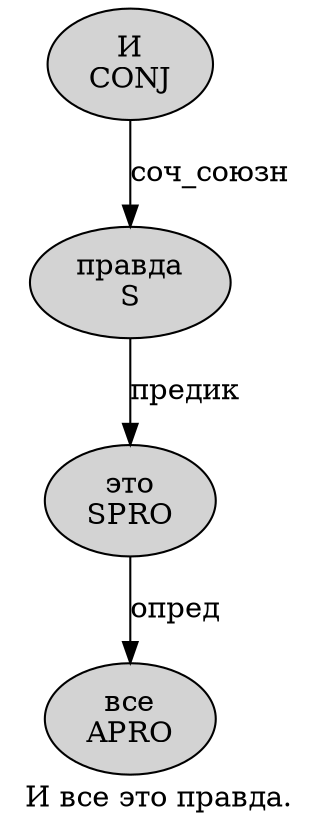 digraph SENTENCE_1121 {
	graph [label="И все это правда."]
	node [style=filled]
		0 [label="И
CONJ" color="" fillcolor=lightgray penwidth=1 shape=ellipse]
		1 [label="все
APRO" color="" fillcolor=lightgray penwidth=1 shape=ellipse]
		2 [label="это
SPRO" color="" fillcolor=lightgray penwidth=1 shape=ellipse]
		3 [label="правда
S" color="" fillcolor=lightgray penwidth=1 shape=ellipse]
			0 -> 3 [label="соч_союзн"]
			2 -> 1 [label="опред"]
			3 -> 2 [label="предик"]
}